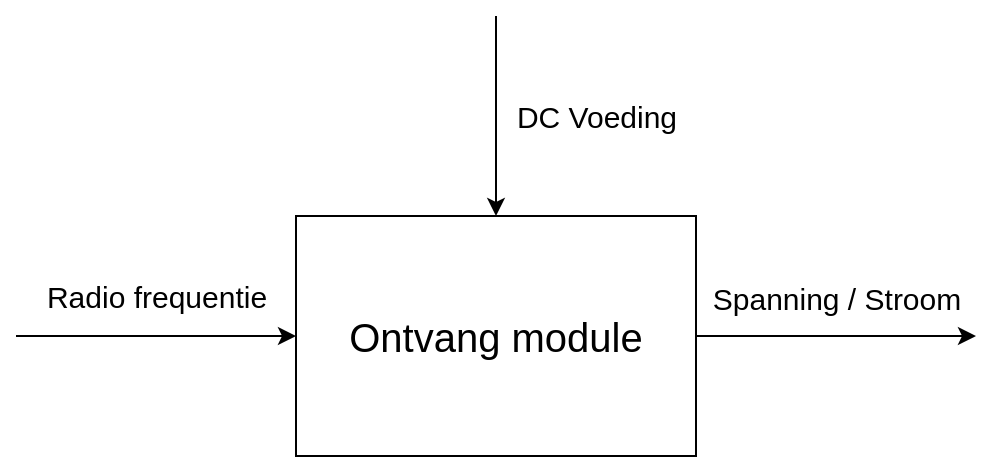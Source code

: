 <mxfile version="20.7.4" type="device"><diagram id="OKJpiOtIxh4kbWfzo8p2" name="Pagina-1"><mxGraphModel dx="928" dy="622" grid="1" gridSize="10" guides="1" tooltips="1" connect="1" arrows="1" fold="1" page="1" pageScale="1" pageWidth="1169" pageHeight="827" math="0" shadow="0"><root><mxCell id="0"/><mxCell id="1" parent="0"/><mxCell id="91KiJD3VFMvJ2usc8U5S-7" value="Spanning / Stroom" style="edgeStyle=orthogonalEdgeStyle;rounded=0;orthogonalLoop=1;jettySize=auto;html=1;fontSize=15;" parent="1" source="91KiJD3VFMvJ2usc8U5S-1" edge="1"><mxGeometry y="20" relative="1" as="geometry"><mxPoint x="780" y="340" as="targetPoint"/><mxPoint as="offset"/></mxGeometry></mxCell><mxCell id="91KiJD3VFMvJ2usc8U5S-1" value="Ontvang module" style="rounded=0;whiteSpace=wrap;html=1;fontSize=20;" parent="1" vertex="1"><mxGeometry x="440" y="280" width="200" height="120" as="geometry"/></mxCell><mxCell id="91KiJD3VFMvJ2usc8U5S-4" value="Radio frequentie" style="endArrow=classic;html=1;rounded=0;fontSize=15;entryX=0;entryY=0.5;entryDx=0;entryDy=0;" parent="1" target="91KiJD3VFMvJ2usc8U5S-1" edge="1"><mxGeometry y="20" width="50" height="50" relative="1" as="geometry"><mxPoint x="300" y="340" as="sourcePoint"/><mxPoint x="400" y="270" as="targetPoint"/><mxPoint as="offset"/></mxGeometry></mxCell><mxCell id="91KiJD3VFMvJ2usc8U5S-8" value="DC Voeding" style="endArrow=classic;html=1;rounded=0;fontSize=15;entryX=0.5;entryY=0;entryDx=0;entryDy=0;" parent="1" target="91KiJD3VFMvJ2usc8U5S-1" edge="1"><mxGeometry y="50" width="50" height="50" relative="1" as="geometry"><mxPoint x="540" y="180" as="sourcePoint"/><mxPoint x="560" y="350" as="targetPoint"/><mxPoint as="offset"/></mxGeometry></mxCell></root></mxGraphModel></diagram></mxfile>